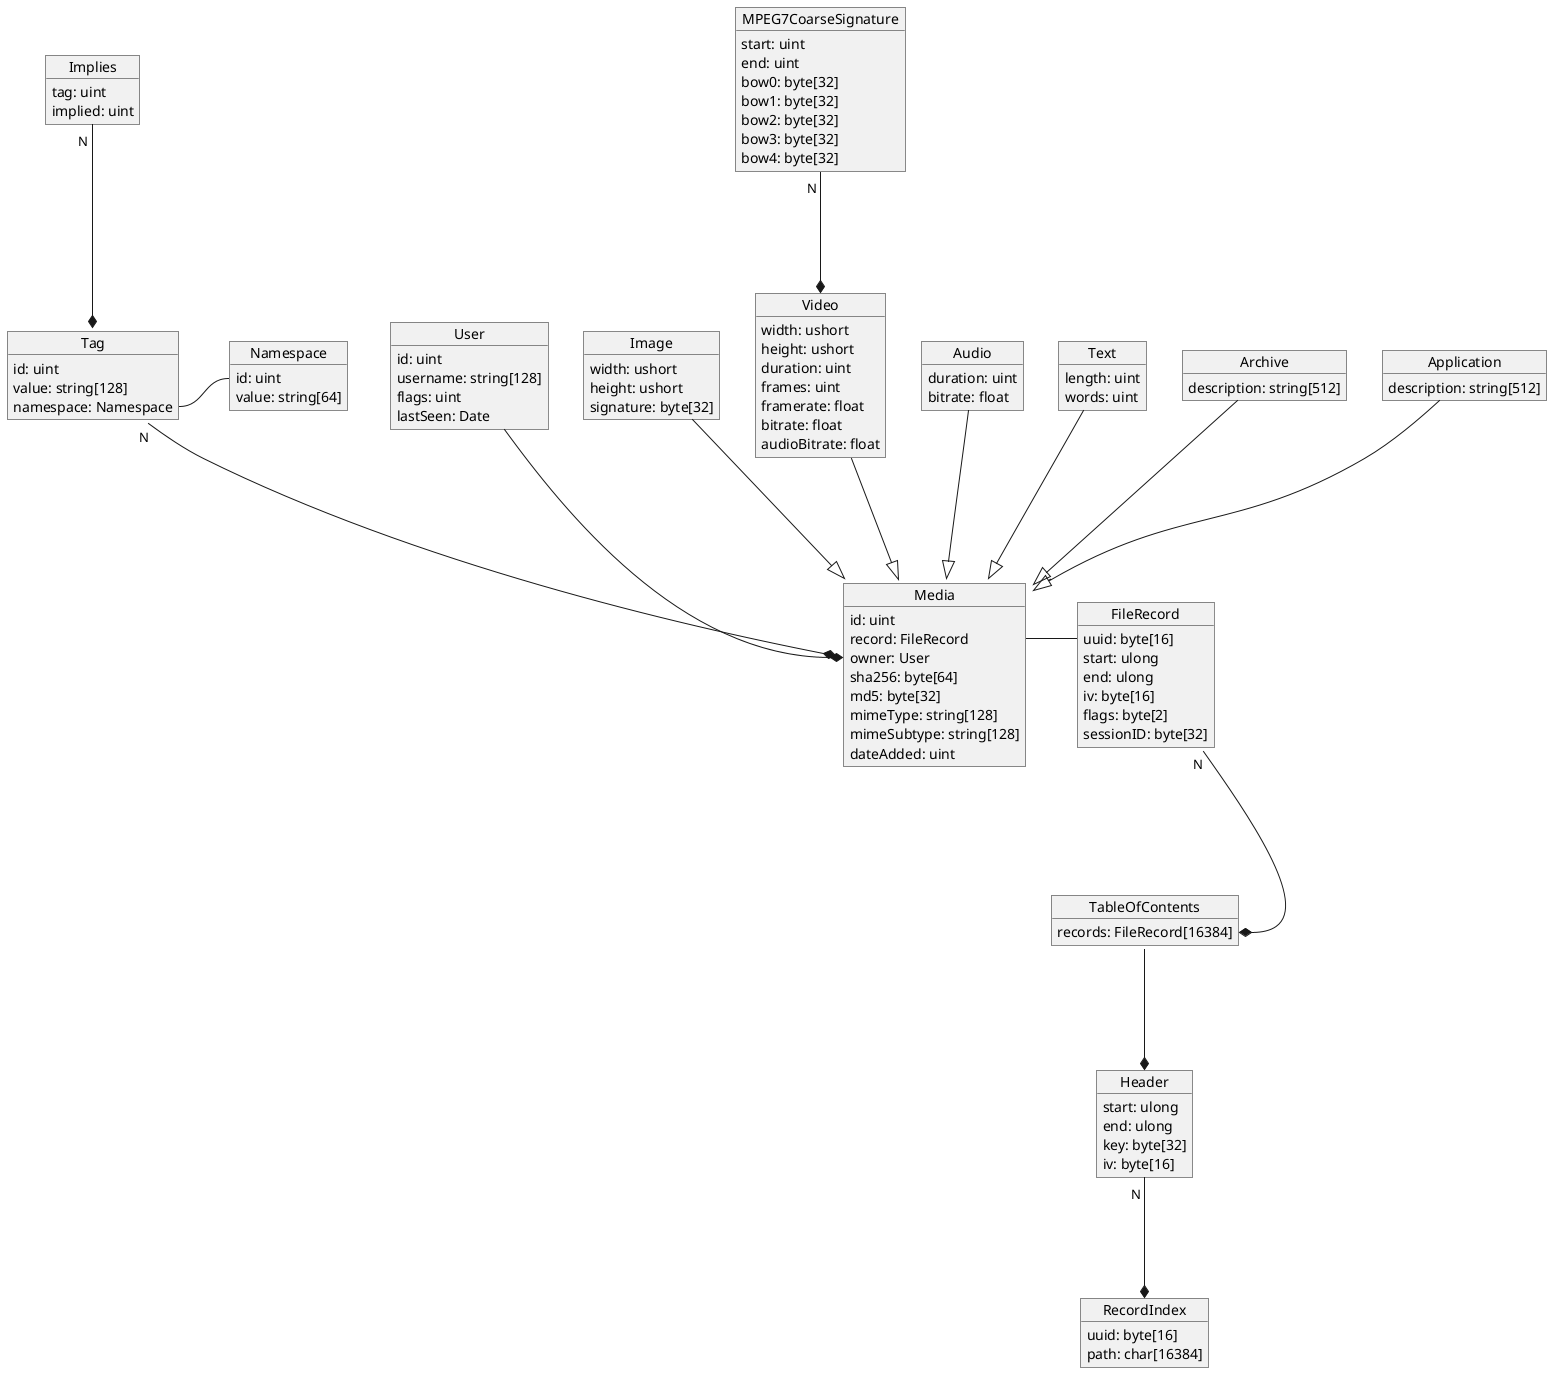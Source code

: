 @startuml
'https://plantuml.com/object-diagram

object RecordIndex {
    uuid: byte[16]
    path: char[16384]
}

object Header {
    start: ulong
    end: ulong
    key: byte[32]
    iv: byte[16]
}

object TableOfContents {
    records: FileRecord[16384]
}

object FileRecord {
    uuid: byte[16]
    start: ulong
    end: ulong
    iv: byte[16]
    flags: byte[2]
    sessionID: byte[32]
}

object User {
    id: uint
    username: string[128]
    flags: uint
    lastSeen: Date
}

object Media {
    id: uint
    record: FileRecord
    owner: User
    sha256: byte[64]
    md5: byte[32]
    mimeType: string[128]
    mimeSubtype: string[128]
    dateAdded: uint
}

object Image {
    width: ushort
    height: ushort
    signature: byte[32]
}

object Video {
    width: ushort
    height: ushort
    duration: uint
    frames: uint
    framerate: float
    bitrate: float
    audioBitrate: float
}

'each bow has 243 bits
'31 bytes are enough, but I'll round it to 32 and pad with zeros
object MPEG7CoarseSignature {
    start: uint
    end: uint
    bow0: byte[32]
    bow1: byte[32]
    bow2: byte[32]
    bow3: byte[32]
    bow4: byte[32]
}

object Audio {
    duration: uint
    bitrate: float
}

object Text {
    length: uint
    words: uint
}

object Archive {
    description: string[512]
}

object Application {
    description: string[512]
}

Header "N " ---* RecordIndex
TableOfContents ---* Header
FileRecord "N " ---* TableOfContents::records
Media::record = FileRecord::uuid
User ---* Media::owner
Image ---|> Media
Video ---|> Media
MPEG7CoarseSignature "N " ---* Video
Audio ---|> Media
Text ---|> Media
Archive ---|> Media
Application ---|> Media

object Tag {
    id: uint
    value: string[128]
    namespace: Namespace
}

object Namespace {
    id: uint
    value: string[64]
}

object Implies {
    tag: uint
    implied: uint
}

Tag "N " ---* Media
Tag::namespace = Namespace::id
Implies "N " ---* Tag

@enduml
